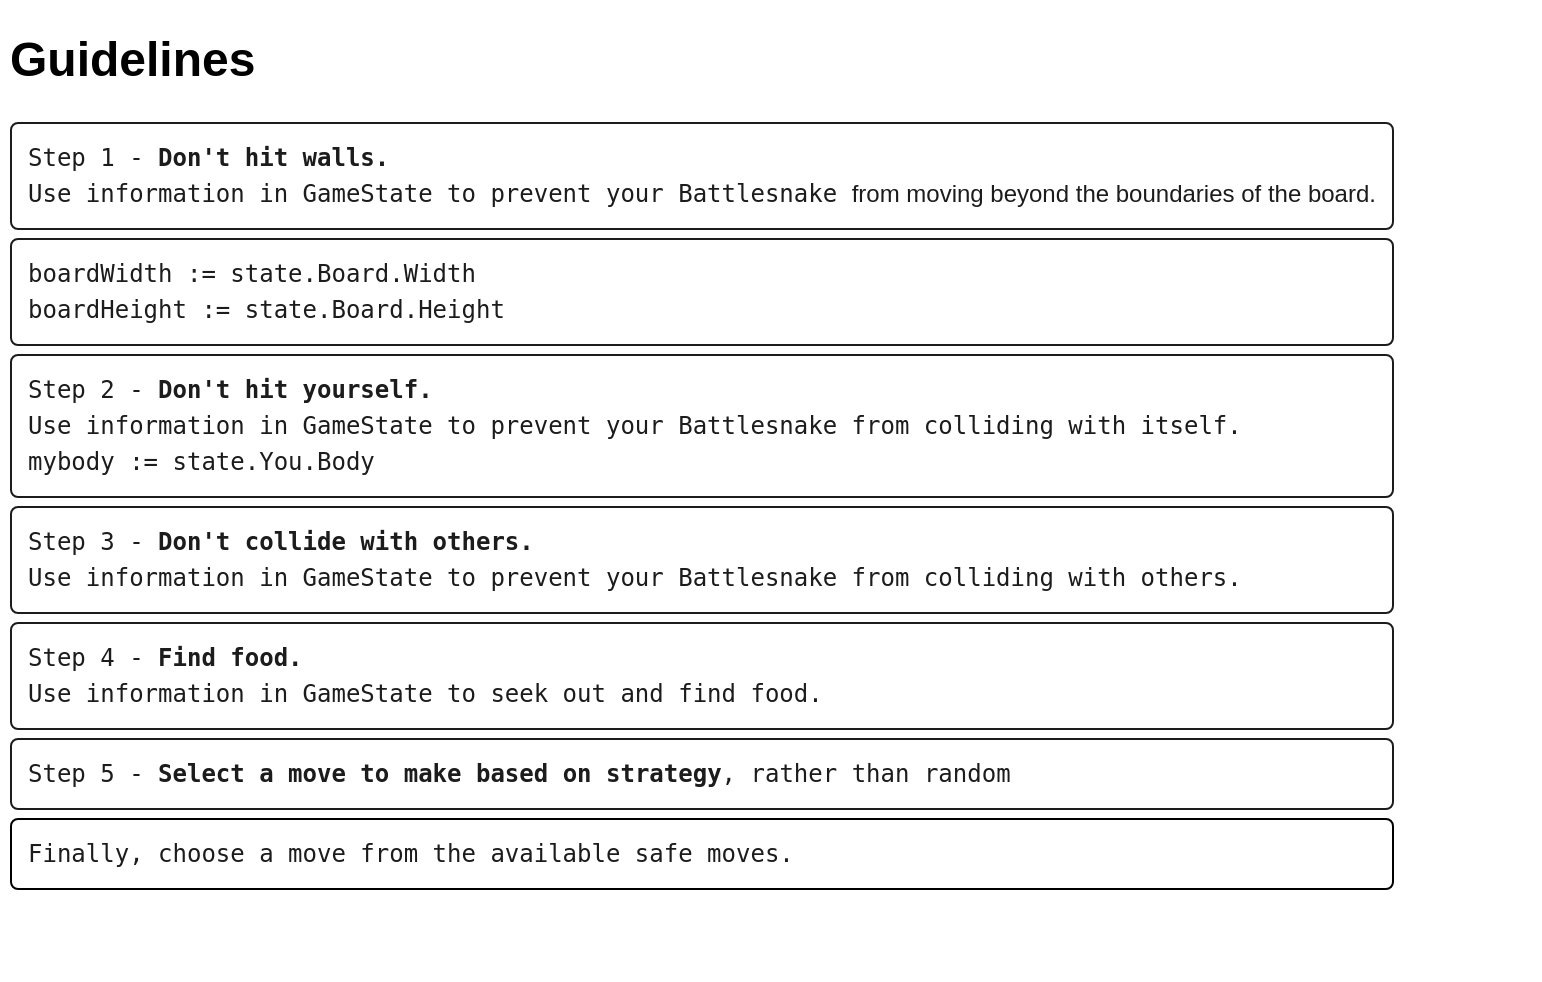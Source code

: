 <mxfile version="14.9.9" type="github">
  <diagram id="A4Ai5uUHAm1zkobAItNn" name="Page-1">
    <mxGraphModel dx="1500" dy="615" grid="1" gridSize="10" guides="1" tooltips="1" connect="1" arrows="1" fold="1" page="1" pageScale="1" pageWidth="827" pageHeight="1169" math="0" shadow="0">
      <root>
        <mxCell id="0" />
        <mxCell id="1" parent="0" />
        <mxCell id="cCqWEXwxcrRnBnD1FuGE-3" value="&lt;h1&gt;Guidelines&lt;/h1&gt;&lt;pre class=&quot;c-mrkdwn__pre&quot; style=&quot;box-sizing: inherit ; margin-top: 4px ; margin-bottom: 4px ; padding: 8px ; line-height: 1.5 ; overflow-wrap: break-word ; word-break: normal ; border: 1px solid ; border-top-left-radius: 4px ; border-top-right-radius: 4px ; border-bottom-right-radius: 4px ; border-bottom-left-radius: 4px ; background: rgba(, 0.04) ; color: rgb(29 , 28 , 29) ; font-family: &amp;#34;monaco&amp;#34; , &amp;#34;menlo&amp;#34; , &amp;#34;consolas&amp;#34; , &amp;#34;courier new&amp;#34; , monospace &amp;#34;important&amp;#34;&quot;&gt;Step 1 - &lt;b&gt;Don&#39;t hit walls.&lt;/b&gt;&lt;br&gt;Use information in GameState to prevent your Battlesnake&amp;nbsp;&lt;span style=&quot;font-family: &amp;#34;helvetica&amp;#34; ; white-space: normal&quot;&gt;from moving beyond the boundaries of the board.&lt;/span&gt;&lt;/pre&gt;&lt;pre class=&quot;c-mrkdwn__pre&quot; style=&quot;box-sizing: inherit ; margin-top: 4px ; margin-bottom: 4px ; padding: 8px ; line-height: 1.5 ; overflow-wrap: break-word ; word-break: normal ; border: 1px solid ; border-top-left-radius: 4px ; border-top-right-radius: 4px ; border-bottom-right-radius: 4px ; border-bottom-left-radius: 4px ; background: rgba(, 0.04) ; color: rgb(29 , 28 , 29) ; font-family: &amp;#34;monaco&amp;#34; , &amp;#34;menlo&amp;#34; , &amp;#34;consolas&amp;#34; , &amp;#34;courier new&amp;#34; , monospace &amp;#34;important&amp;#34;&quot;&gt;boardWidth := state.Board.Width&lt;br&gt;boardHeight := state.Board.Height&lt;/pre&gt;&lt;pre class=&quot;c-mrkdwn__pre&quot; style=&quot;box-sizing: inherit ; margin-top: 4px ; margin-bottom: 4px ; padding: 8px ; line-height: 1.5 ; overflow-wrap: break-word ; word-break: normal ; border: 1px solid ; border-top-left-radius: 4px ; border-top-right-radius: 4px ; border-bottom-right-radius: 4px ; border-bottom-left-radius: 4px ; background: rgba(, 0.04) ; color: rgb(29 , 28 , 29) ; font-family: &amp;#34;monaco&amp;#34; , &amp;#34;menlo&amp;#34; , &amp;#34;consolas&amp;#34; , &amp;#34;courier new&amp;#34; , monospace &amp;#34;important&amp;#34;&quot;&gt;Step 2 - &lt;b&gt;Don&#39;t hit yourself.&lt;/b&gt;&lt;br&gt;Use information in GameState to prevent your Battlesnake from colliding with itself.&lt;br&gt;mybody := state.You.Body&lt;/pre&gt;&lt;pre class=&quot;c-mrkdwn__pre&quot; style=&quot;box-sizing: inherit ; margin-top: 4px ; margin-bottom: 4px ; padding: 8px ; line-height: 1.5 ; overflow-wrap: break-word ; word-break: normal ; border: 1px solid ; border-top-left-radius: 4px ; border-top-right-radius: 4px ; border-bottom-right-radius: 4px ; border-bottom-left-radius: 4px ; background: rgba(, 0.04) ; color: rgb(29 , 28 , 29) ; font-family: &amp;#34;monaco&amp;#34; , &amp;#34;menlo&amp;#34; , &amp;#34;consolas&amp;#34; , &amp;#34;courier new&amp;#34; , monospace &amp;#34;important&amp;#34;&quot;&gt;Step 3 - &lt;b&gt;Don&#39;t collide with others.&lt;/b&gt;&lt;br&gt;Use information in GameState to prevent your Battlesnake from colliding with others.&lt;/pre&gt;&lt;pre class=&quot;c-mrkdwn__pre&quot; style=&quot;box-sizing: inherit ; margin-top: 4px ; margin-bottom: 4px ; padding: 8px ; line-height: 1.5 ; overflow-wrap: break-word ; word-break: normal ; border: 1px solid ; border-top-left-radius: 4px ; border-top-right-radius: 4px ; border-bottom-right-radius: 4px ; border-bottom-left-radius: 4px ; background: rgba(, 0.04) ; color: rgb(29 , 28 , 29) ; font-family: &amp;#34;monaco&amp;#34; , &amp;#34;menlo&amp;#34; , &amp;#34;consolas&amp;#34; , &amp;#34;courier new&amp;#34; , monospace &amp;#34;important&amp;#34;&quot;&gt;Step 4 - &lt;b&gt;Find food.&lt;/b&gt;&lt;br&gt;Use information in GameState to seek out and find food.&amp;nbsp;&lt;/pre&gt;&lt;pre class=&quot;c-mrkdwn__pre&quot; style=&quot;box-sizing: inherit ; margin-top: 4px ; margin-bottom: 4px ; padding: 8px ; line-height: 1.5 ; overflow-wrap: break-word ; word-break: normal ; border: 1px solid ; border-top-left-radius: 4px ; border-top-right-radius: 4px ; border-bottom-right-radius: 4px ; border-bottom-left-radius: 4px ; background: rgba(, 0.04) ; color: rgb(29 , 28 , 29) ; font-family: &amp;#34;monaco&amp;#34; , &amp;#34;menlo&amp;#34; , &amp;#34;consolas&amp;#34; , &amp;#34;courier new&amp;#34; , monospace &amp;#34;important&amp;#34;&quot;&gt;&lt;font data-font-src=&quot;https://fonts.googleapis.com/css?family=Roboto+mono&quot;&gt;Step 5 - &lt;b&gt;Select a move to make based on strategy&lt;/b&gt;, rather than random&lt;/font&gt;&lt;/pre&gt;&lt;pre class=&quot;c-mrkdwn__pre&quot; style=&quot;box-sizing: inherit ; margin-top: 4px ; margin-bottom: 4px ; padding: 8px ; line-height: 1.5 ; overflow-wrap: break-word ; word-break: normal ; border: 1px solid ; border-top-left-radius: 4px ; border-top-right-radius: 4px ; border-bottom-right-radius: 4px ; border-bottom-left-radius: 4px&quot;&gt;&lt;font color=&quot;#1d1c1d&quot;&gt;Finally, choose a move from the available safe moves.&lt;/font&gt;&lt;/pre&gt;" style="text;html=1;strokeColor=none;fillColor=none;spacing=5;spacingTop=-20;whiteSpace=wrap;overflow=hidden;rounded=0;" vertex="1" parent="1">
          <mxGeometry x="10" y="10" width="770" height="480" as="geometry" />
        </mxCell>
      </root>
    </mxGraphModel>
  </diagram>
</mxfile>
